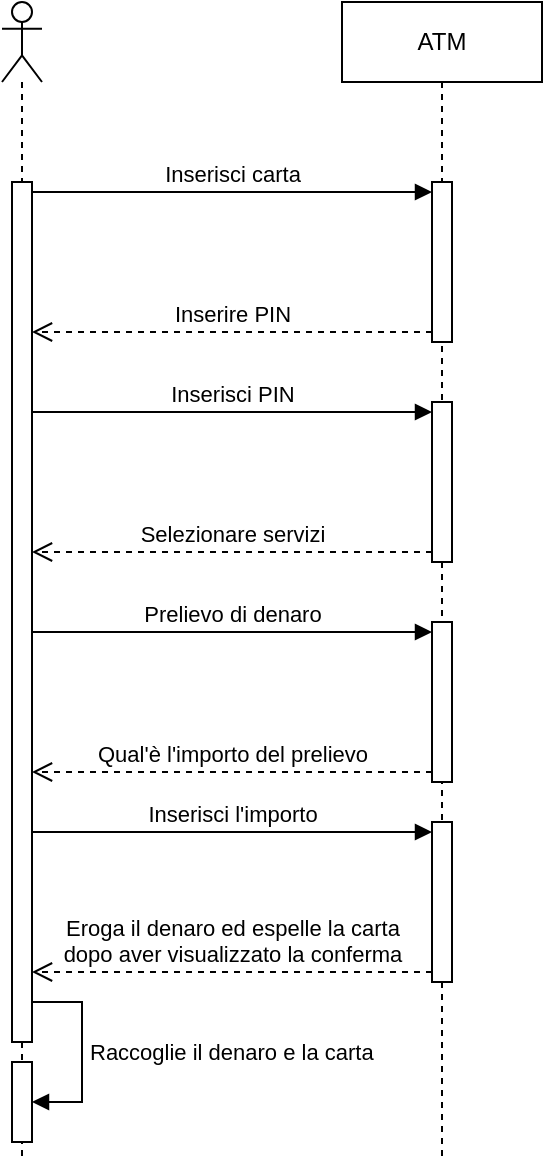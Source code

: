 <mxfile version="22.1.2" type="github">
  <diagram name="Pagina-1" id="OL6ZDqpwB00pBAxmsU1Q">
    <mxGraphModel dx="1195" dy="652" grid="1" gridSize="10" guides="1" tooltips="1" connect="1" arrows="1" fold="1" page="1" pageScale="1" pageWidth="827" pageHeight="1169" math="0" shadow="0">
      <root>
        <mxCell id="0" />
        <mxCell id="1" parent="0" />
        <mxCell id="HF-LxzAFCWYtsDe55L92-1" value="" style="shape=umlLifeline;perimeter=lifelinePerimeter;whiteSpace=wrap;html=1;container=1;dropTarget=0;collapsible=0;recursiveResize=0;outlineConnect=0;portConstraint=eastwest;newEdgeStyle={&quot;curved&quot;:0,&quot;rounded&quot;:0};participant=umlActor;" vertex="1" parent="1">
          <mxGeometry x="110" y="40" width="20" height="580" as="geometry" />
        </mxCell>
        <mxCell id="HF-LxzAFCWYtsDe55L92-15" value="&lt;br&gt;&lt;br&gt;&lt;br&gt;&lt;br&gt;&lt;br&gt;&lt;br&gt;" style="html=1;points=[[0,0,0,0,5],[0,1,0,0,-5],[1,0,0,0,5],[1,1,0,0,-5]];perimeter=orthogonalPerimeter;outlineConnect=0;targetShapes=umlLifeline;portConstraint=eastwest;newEdgeStyle={&quot;curved&quot;:0,&quot;rounded&quot;:0};" vertex="1" parent="HF-LxzAFCWYtsDe55L92-1">
          <mxGeometry x="5" y="90" width="10" height="430" as="geometry" />
        </mxCell>
        <mxCell id="HF-LxzAFCWYtsDe55L92-25" value="" style="html=1;points=[[0,0,0,0,5],[0,1,0,0,-5],[1,0,0,0,5],[1,1,0,0,-5]];perimeter=orthogonalPerimeter;outlineConnect=0;targetShapes=umlLifeline;portConstraint=eastwest;newEdgeStyle={&quot;curved&quot;:0,&quot;rounded&quot;:0};" vertex="1" parent="HF-LxzAFCWYtsDe55L92-1">
          <mxGeometry x="5" y="530" width="10" height="40" as="geometry" />
        </mxCell>
        <mxCell id="HF-LxzAFCWYtsDe55L92-26" value="Raccoglie il denaro e la carta" style="html=1;align=left;spacingLeft=2;endArrow=block;rounded=0;edgeStyle=orthogonalEdgeStyle;curved=0;rounded=0;" edge="1" target="HF-LxzAFCWYtsDe55L92-25" parent="HF-LxzAFCWYtsDe55L92-1" source="HF-LxzAFCWYtsDe55L92-15">
          <mxGeometry relative="1" as="geometry">
            <mxPoint x="30" y="460" as="sourcePoint" />
            <Array as="points">
              <mxPoint x="40" y="500" />
              <mxPoint x="40" y="550" />
            </Array>
          </mxGeometry>
        </mxCell>
        <mxCell id="HF-LxzAFCWYtsDe55L92-2" value="ATM" style="shape=umlLifeline;perimeter=lifelinePerimeter;whiteSpace=wrap;html=1;container=1;dropTarget=0;collapsible=0;recursiveResize=0;outlineConnect=0;portConstraint=eastwest;newEdgeStyle={&quot;curved&quot;:0,&quot;rounded&quot;:0};" vertex="1" parent="1">
          <mxGeometry x="280" y="40" width="100" height="580" as="geometry" />
        </mxCell>
        <mxCell id="HF-LxzAFCWYtsDe55L92-12" value="" style="html=1;points=[[0,0,0,0,5],[0,1,0,0,-5],[1,0,0,0,5],[1,1,0,0,-5]];perimeter=orthogonalPerimeter;outlineConnect=0;targetShapes=umlLifeline;portConstraint=eastwest;newEdgeStyle={&quot;curved&quot;:0,&quot;rounded&quot;:0};" vertex="1" parent="HF-LxzAFCWYtsDe55L92-2">
          <mxGeometry x="45" y="90" width="10" height="80" as="geometry" />
        </mxCell>
        <mxCell id="HF-LxzAFCWYtsDe55L92-16" value="" style="html=1;points=[[0,0,0,0,5],[0,1,0,0,-5],[1,0,0,0,5],[1,1,0,0,-5]];perimeter=orthogonalPerimeter;outlineConnect=0;targetShapes=umlLifeline;portConstraint=eastwest;newEdgeStyle={&quot;curved&quot;:0,&quot;rounded&quot;:0};" vertex="1" parent="HF-LxzAFCWYtsDe55L92-2">
          <mxGeometry x="45" y="200" width="10" height="80" as="geometry" />
        </mxCell>
        <mxCell id="HF-LxzAFCWYtsDe55L92-19" value="" style="html=1;points=[[0,0,0,0,5],[0,1,0,0,-5],[1,0,0,0,5],[1,1,0,0,-5]];perimeter=orthogonalPerimeter;outlineConnect=0;targetShapes=umlLifeline;portConstraint=eastwest;newEdgeStyle={&quot;curved&quot;:0,&quot;rounded&quot;:0};" vertex="1" parent="HF-LxzAFCWYtsDe55L92-2">
          <mxGeometry x="45" y="310" width="10" height="80" as="geometry" />
        </mxCell>
        <mxCell id="HF-LxzAFCWYtsDe55L92-22" value="" style="html=1;points=[[0,0,0,0,5],[0,1,0,0,-5],[1,0,0,0,5],[1,1,0,0,-5]];perimeter=orthogonalPerimeter;outlineConnect=0;targetShapes=umlLifeline;portConstraint=eastwest;newEdgeStyle={&quot;curved&quot;:0,&quot;rounded&quot;:0};" vertex="1" parent="HF-LxzAFCWYtsDe55L92-2">
          <mxGeometry x="45" y="410" width="10" height="80" as="geometry" />
        </mxCell>
        <mxCell id="HF-LxzAFCWYtsDe55L92-13" value="Inserisci carta" style="html=1;verticalAlign=bottom;endArrow=block;curved=0;rounded=0;entryX=0;entryY=0;entryDx=0;entryDy=5;exitX=1;exitY=0;exitDx=0;exitDy=5;exitPerimeter=0;" edge="1" target="HF-LxzAFCWYtsDe55L92-12" parent="1" source="HF-LxzAFCWYtsDe55L92-15">
          <mxGeometry relative="1" as="geometry">
            <mxPoint x="225" y="135" as="sourcePoint" />
            <mxPoint as="offset" />
          </mxGeometry>
        </mxCell>
        <mxCell id="HF-LxzAFCWYtsDe55L92-14" value="Inserire PIN" style="html=1;verticalAlign=bottom;endArrow=open;dashed=1;endSize=8;curved=0;rounded=0;exitX=0;exitY=1;exitDx=0;exitDy=-5;" edge="1" source="HF-LxzAFCWYtsDe55L92-12" parent="1" target="HF-LxzAFCWYtsDe55L92-15">
          <mxGeometry relative="1" as="geometry">
            <mxPoint x="225" y="205" as="targetPoint" />
          </mxGeometry>
        </mxCell>
        <mxCell id="HF-LxzAFCWYtsDe55L92-17" value="Inserisci PIN" style="html=1;verticalAlign=bottom;endArrow=block;curved=0;rounded=0;entryX=0;entryY=0;entryDx=0;entryDy=5;" edge="1" target="HF-LxzAFCWYtsDe55L92-16" parent="1" source="HF-LxzAFCWYtsDe55L92-15">
          <mxGeometry relative="1" as="geometry">
            <mxPoint x="160" y="230" as="sourcePoint" />
          </mxGeometry>
        </mxCell>
        <mxCell id="HF-LxzAFCWYtsDe55L92-18" value="Selezionare servizi" style="html=1;verticalAlign=bottom;endArrow=open;dashed=1;endSize=8;curved=0;rounded=0;exitX=0;exitY=1;exitDx=0;exitDy=-5;exitPerimeter=0;" edge="1" source="HF-LxzAFCWYtsDe55L92-16" parent="1" target="HF-LxzAFCWYtsDe55L92-15">
          <mxGeometry relative="1" as="geometry">
            <mxPoint x="160" y="320" as="targetPoint" />
          </mxGeometry>
        </mxCell>
        <mxCell id="HF-LxzAFCWYtsDe55L92-20" value="Prelievo di denaro" style="html=1;verticalAlign=bottom;endArrow=block;curved=0;rounded=0;entryX=0;entryY=0;entryDx=0;entryDy=5;" edge="1" target="HF-LxzAFCWYtsDe55L92-19" parent="1" source="HF-LxzAFCWYtsDe55L92-15">
          <mxGeometry relative="1" as="geometry">
            <mxPoint x="225" y="355" as="sourcePoint" />
          </mxGeometry>
        </mxCell>
        <mxCell id="HF-LxzAFCWYtsDe55L92-21" value="Qual&#39;è l&#39;importo del prelievo" style="html=1;verticalAlign=bottom;endArrow=open;dashed=1;endSize=8;curved=0;rounded=0;exitX=0;exitY=1;exitDx=0;exitDy=-5;" edge="1" source="HF-LxzAFCWYtsDe55L92-19" parent="1" target="HF-LxzAFCWYtsDe55L92-15">
          <mxGeometry x="0.003" relative="1" as="geometry">
            <mxPoint x="225" y="425" as="targetPoint" />
            <mxPoint as="offset" />
          </mxGeometry>
        </mxCell>
        <mxCell id="HF-LxzAFCWYtsDe55L92-23" value="Inserisci l&#39;importo" style="html=1;verticalAlign=bottom;endArrow=block;curved=0;rounded=0;entryX=0;entryY=0;entryDx=0;entryDy=5;" edge="1" target="HF-LxzAFCWYtsDe55L92-22" parent="1" source="HF-LxzAFCWYtsDe55L92-15">
          <mxGeometry relative="1" as="geometry">
            <mxPoint x="225" y="455" as="sourcePoint" />
          </mxGeometry>
        </mxCell>
        <mxCell id="HF-LxzAFCWYtsDe55L92-24" value="Eroga il denaro ed espelle la carta&lt;br&gt;dopo aver visualizzato la conferma" style="html=1;verticalAlign=bottom;endArrow=open;dashed=1;endSize=8;curved=0;rounded=0;exitX=0;exitY=1;exitDx=0;exitDy=-5;" edge="1" source="HF-LxzAFCWYtsDe55L92-22" parent="1" target="HF-LxzAFCWYtsDe55L92-15">
          <mxGeometry x="0.003" relative="1" as="geometry">
            <mxPoint x="225" y="525" as="targetPoint" />
            <mxPoint as="offset" />
          </mxGeometry>
        </mxCell>
      </root>
    </mxGraphModel>
  </diagram>
</mxfile>
